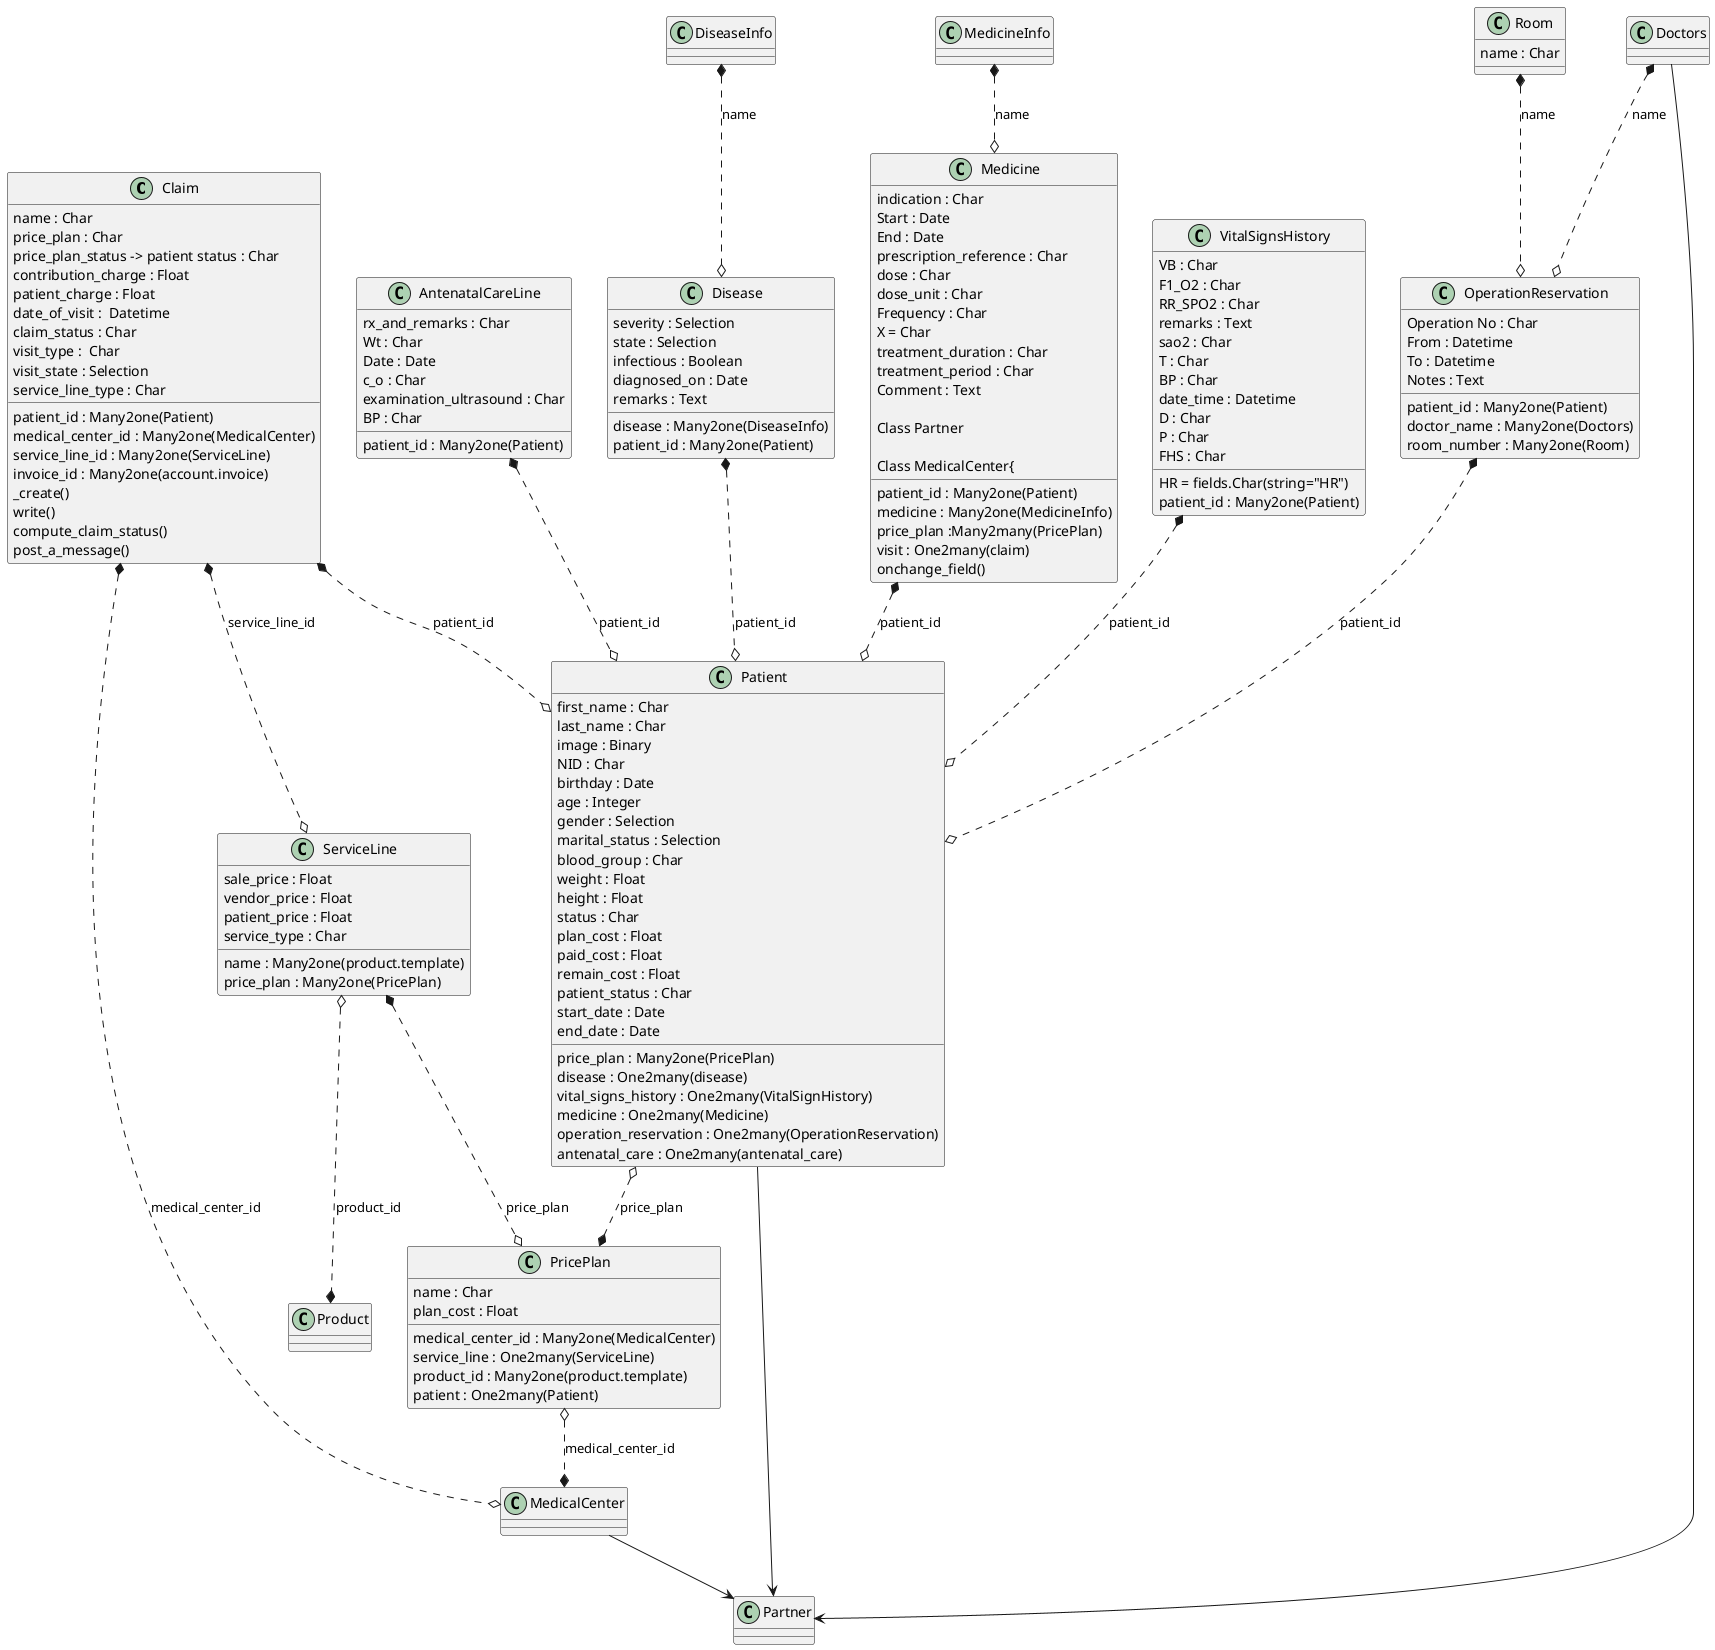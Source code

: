 @startuml

Claim *..o Patient : patient_id
Claim *..o MedicalCenter : medical_center_id
Claim *..o ServiceLine : service_line_id

ServiceLine *..o PricePlan : price_plan
ServiceLine o..* Product : product_id


PricePlan o..* MedicalCenter : medical_center_id

Patient o..* PricePlan : price_plan

AntenatalCareLine *..o Patient : patient_id
Disease *..o Patient : patient_id
Medicine *..o Patient : patient_id
OperationReservation *..o Patient : patient_id
VitalSignsHistory *..o Patient : patient_id

DiseaseInfo *..o Disease : name
MedicineInfo *..o Medicine : name
Doctors *..o OperationReservation : name
Room *..o OperationReservation : name

MedicalCenter --> Partner
Patient --> Partner
Doctors --> Partner



class Room{
name : Char
}
class Doctors{
}
class MedicineInfo{
}
class DiseaseInfo{
}
class OperationReservation{
    Operation No : Char
    From : Datetime
    To : Datetime
    Notes : Text
    patient_id : Many2one(Patient)
    doctor_name : Many2one(Doctors)
    room_number : Many2one(Room)
}


class VitalSignsHistory{
    VB : Char
    F1_O2 : Char
    RR_SPO2 : Char
    remarks : Text
    sao2 : Char
    T : Char
    BP : Char
    HR = fields.Char(string="HR")
    date_time : Datetime
    D : Char
    P : Char
    FHS : Char
    patient_id : Many2one(Patient)
}
class Disease{
    severity : Selection
    state : Selection
    infectious : Boolean
    diagnosed_on : Date
    remarks : Text
    disease : Many2one(DiseaseInfo)
    patient_id : Many2one(Patient)
}

class AntenatalCareLine{
    rx_and_remarks : Char
    Wt : Char
    Date : Date
    c_o : Char
    examination_ultrasound : Char
    BP : Char
    patient_id : Many2one(Patient)
}

Class Medicine{
    patient_id : Many2one(Patient)
    medicine : Many2one(MedicineInfo)
    indication : Char
    Start : Date
    End : Date
    prescription_reference : Char
    dose : Char
    dose_unit : Char
    Frequency : Char
    X = Char
    treatment_duration : Char
    treatment_period : Char
    Comment : Text

Class Partner

Class MedicalCenter{
    price_plan :Many2many(PricePlan)
    visit : One2many(claim)
    onchange_field()
}

Class ServiceLine
{
    sale_price : Float
    vendor_price : Float
    patient_price : Float
    service_type : Char
    name : Many2one(product.template)
    price_plan : Many2one(PricePlan)
}




Class PricePlan{
    name : Char
    plan_cost : Float
    medical_center_id : Many2one(MedicalCenter)
    service_line : One2many(ServiceLine)
    product_id : Many2one(product.template)
    patient : One2many(Patient)
}

Class Patient{
    first_name : Char
    last_name : Char
    image : Binary
    NID : Char
    birthday : Date
    age : Integer
    gender : Selection
    marital_status : Selection
    blood_group : Char
    weight : Float
    height : Float
    status : Char
    plan_cost : Float
    paid_cost : Float
    remain_cost : Float
    patient_status : Char
    start_date : Date
    end_date : Date

    price_plan : Many2one(PricePlan)
    disease : One2many(disease)
    vital_signs_history : One2many(VitalSignHistory)
    medicine : One2many(Medicine)
    operation_reservation : One2many(OperationReservation)
    antenatal_care : One2many(antenatal_care)

}




Class Claim{
    name : Char
    price_plan : Char
    price_plan_status -> patient status : Char
    contribution_charge : Float
    patient_charge : Float
    date_of_visit :  Datetime
    claim_status : Char
    visit_type :  Char
    visit_state : Selection
    service_line_type : Char
    patient_id : Many2one(Patient)
    medical_center_id : Many2one(MedicalCenter)
    service_line_id : Many2one(ServiceLine)
    invoice_id : Many2one(account.invoice)
    _create()
    write()
    compute_claim_status()
    post_a_message()
}

@enduml
